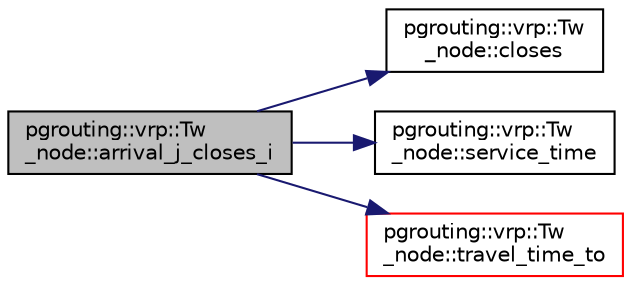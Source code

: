 digraph "pgrouting::vrp::Tw_node::arrival_j_closes_i"
{
  edge [fontname="Helvetica",fontsize="10",labelfontname="Helvetica",labelfontsize="10"];
  node [fontname="Helvetica",fontsize="10",shape=record];
  rankdir="LR";
  Node15 [label="pgrouting::vrp::Tw\l_node::arrival_j_closes_i",height=0.2,width=0.4,color="black", fillcolor="grey75", style="filled", fontcolor="black"];
  Node15 -> Node16 [color="midnightblue",fontsize="10",style="solid",fontname="Helvetica"];
  Node16 [label="pgrouting::vrp::Tw\l_node::closes",height=0.2,width=0.4,color="black", fillcolor="white", style="filled",URL="$classpgrouting_1_1vrp_1_1Tw__node.html#ae8ca4c6b1e2031591b3cc872c8ae3267",tooltip="Returns the closing time. "];
  Node15 -> Node17 [color="midnightblue",fontsize="10",style="solid",fontname="Helvetica"];
  Node17 [label="pgrouting::vrp::Tw\l_node::service_time",height=0.2,width=0.4,color="black", fillcolor="white", style="filled",URL="$classpgrouting_1_1vrp_1_1Tw__node.html#a9f94f8b0ed3f6552e13780a7d548de7a",tooltip="Returns the service time for this node. "];
  Node15 -> Node18 [color="midnightblue",fontsize="10",style="solid",fontname="Helvetica"];
  Node18 [label="pgrouting::vrp::Tw\l_node::travel_time_to",height=0.2,width=0.4,color="red", fillcolor="white", style="filled",URL="$classpgrouting_1_1vrp_1_1Tw__node.html#a7e5b1bdfeb746da922a2863bfe7ae718",tooltip="time = distance / speed. "];
}
